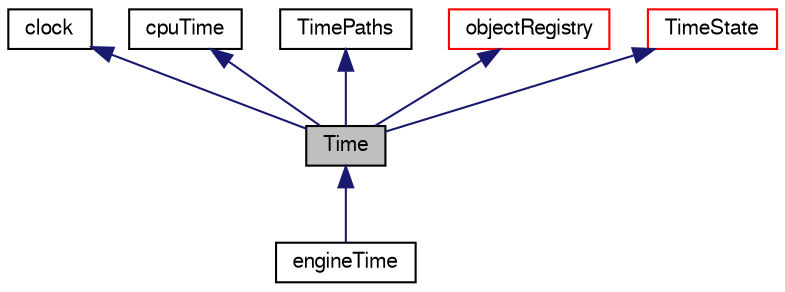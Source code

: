 digraph "Time"
{
  bgcolor="transparent";
  edge [fontname="FreeSans",fontsize="10",labelfontname="FreeSans",labelfontsize="10"];
  node [fontname="FreeSans",fontsize="10",shape=record];
  Node0 [label="Time",height=0.2,width=0.4,color="black", fillcolor="grey75", style="filled", fontcolor="black"];
  Node1 -> Node0 [dir="back",color="midnightblue",fontsize="10",style="solid",fontname="FreeSans"];
  Node1 [label="clock",height=0.2,width=0.4,color="black",URL="$a26670.html",tooltip="Read access to the system clock with formatting. "];
  Node2 -> Node0 [dir="back",color="midnightblue",fontsize="10",style="solid",fontname="FreeSans"];
  Node2 [label="cpuTime",height=0.2,width=0.4,color="black",URL="$a28510.html",tooltip="Starts timing CPU usage and return elapsed time from start. "];
  Node3 -> Node0 [dir="back",color="midnightblue",fontsize="10",style="solid",fontname="FreeSans"];
  Node3 [label="TimePaths",height=0.2,width=0.4,color="black",URL="$a26354.html",tooltip="A class for addressing time paths without using the Time class. "];
  Node4 -> Node0 [dir="back",color="midnightblue",fontsize="10",style="solid",fontname="FreeSans"];
  Node4 [label="objectRegistry",height=0.2,width=0.4,color="red",URL="$a26326.html",tooltip="Registry of regIOobjects. "];
  Node10 -> Node0 [dir="back",color="midnightblue",fontsize="10",style="solid",fontname="FreeSans"];
  Node10 [label="TimeState",height=0.2,width=0.4,color="red",URL="$a26362.html",tooltip="The time value with time-stepping information, user-defined remapping, etc. "];
  Node0 -> Node12 [dir="back",color="midnightblue",fontsize="10",style="solid",fontname="FreeSans"];
  Node12 [label="engineTime",height=0.2,width=0.4,color="black",URL="$a21822.html",tooltip="Manage time in terms of engine RPM and crank-angle. "];
}
